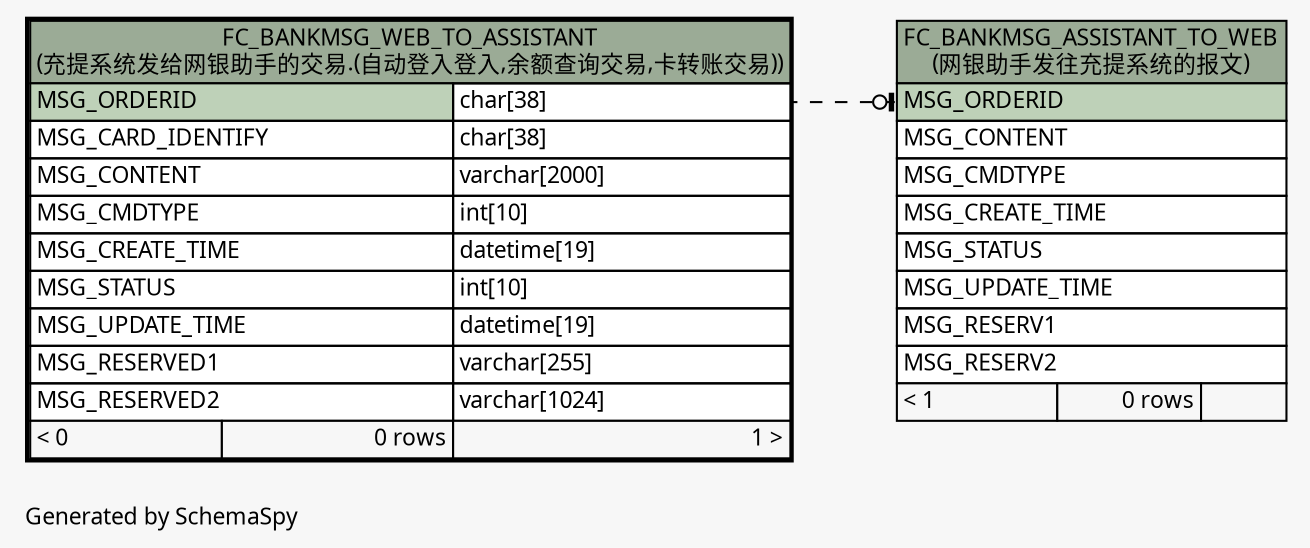 // dot 2.26.0 on Linux 2.6.32-504.3.3.el6.x86_64
// SchemaSpy rev Unknown
digraph "impliedTwoDegreesRelationshipsDiagram" {
  graph [
    rankdir="RL"
    bgcolor="#f7f7f7"
    label="\nGenerated by SchemaSpy"
    labeljust="l"
    nodesep="0.18"
    ranksep="0.46"
    fontname="Microsoft YaHei"
    fontsize="11"
  ];
  node [
    fontname="Microsoft YaHei"
    fontsize="11"
    shape="plaintext"
  ];
  edge [
    arrowsize="0.8"
  ];
  "FC_BANKMSG_ASSISTANT_TO_WEB":"MSG_ORDERID":w -> "FC_BANKMSG_WEB_TO_ASSISTANT":"MSG_ORDERID.type":e [arrowhead=none dir=back arrowtail=teeodot style=dashed];
  "FC_BANKMSG_ASSISTANT_TO_WEB" [
    label=<
    <TABLE BORDER="0" CELLBORDER="1" CELLSPACING="0" BGCOLOR="#ffffff">
      <TR><TD COLSPAN="3" BGCOLOR="#9bab96" ALIGN="CENTER">FC_BANKMSG_ASSISTANT_TO_WEB<br/>(网银助手发往充提系统的报文)</TD></TR>
      <TR><TD PORT="MSG_ORDERID" COLSPAN="3" BGCOLOR="#bed1b8" ALIGN="LEFT">MSG_ORDERID</TD></TR>
      <TR><TD PORT="MSG_CONTENT" COLSPAN="3" ALIGN="LEFT">MSG_CONTENT</TD></TR>
      <TR><TD PORT="MSG_CMDTYPE" COLSPAN="3" ALIGN="LEFT">MSG_CMDTYPE</TD></TR>
      <TR><TD PORT="MSG_CREATE_TIME" COLSPAN="3" ALIGN="LEFT">MSG_CREATE_TIME</TD></TR>
      <TR><TD PORT="MSG_STATUS" COLSPAN="3" ALIGN="LEFT">MSG_STATUS</TD></TR>
      <TR><TD PORT="MSG_UPDATE_TIME" COLSPAN="3" ALIGN="LEFT">MSG_UPDATE_TIME</TD></TR>
      <TR><TD PORT="MSG_RESERV1" COLSPAN="3" ALIGN="LEFT">MSG_RESERV1</TD></TR>
      <TR><TD PORT="MSG_RESERV2" COLSPAN="3" ALIGN="LEFT">MSG_RESERV2</TD></TR>
      <TR><TD ALIGN="LEFT" BGCOLOR="#f7f7f7">&lt; 1</TD><TD ALIGN="RIGHT" BGCOLOR="#f7f7f7">0 rows</TD><TD ALIGN="RIGHT" BGCOLOR="#f7f7f7">  </TD></TR>
    </TABLE>>
    URL="FC_BANKMSG_ASSISTANT_TO_WEB.html"
    tooltip="FC_BANKMSG_ASSISTANT_TO_WEB"
  ];
  "FC_BANKMSG_WEB_TO_ASSISTANT" [
    label=<
    <TABLE BORDER="2" CELLBORDER="1" CELLSPACING="0" BGCOLOR="#ffffff">
      <TR><TD COLSPAN="3" BGCOLOR="#9bab96" ALIGN="CENTER">FC_BANKMSG_WEB_TO_ASSISTANT<br/>(充提系统发给网银助手的交易.(自动登入登入,余额查询交易,卡转账交易))</TD></TR>
      <TR><TD PORT="MSG_ORDERID" COLSPAN="2" BGCOLOR="#bed1b8" ALIGN="LEFT">MSG_ORDERID</TD><TD PORT="MSG_ORDERID.type" ALIGN="LEFT">char[38]</TD></TR>
      <TR><TD PORT="MSG_CARD_IDENTIFY" COLSPAN="2" ALIGN="LEFT">MSG_CARD_IDENTIFY</TD><TD PORT="MSG_CARD_IDENTIFY.type" ALIGN="LEFT">char[38]</TD></TR>
      <TR><TD PORT="MSG_CONTENT" COLSPAN="2" ALIGN="LEFT">MSG_CONTENT</TD><TD PORT="MSG_CONTENT.type" ALIGN="LEFT">varchar[2000]</TD></TR>
      <TR><TD PORT="MSG_CMDTYPE" COLSPAN="2" ALIGN="LEFT">MSG_CMDTYPE</TD><TD PORT="MSG_CMDTYPE.type" ALIGN="LEFT">int[10]</TD></TR>
      <TR><TD PORT="MSG_CREATE_TIME" COLSPAN="2" ALIGN="LEFT">MSG_CREATE_TIME</TD><TD PORT="MSG_CREATE_TIME.type" ALIGN="LEFT">datetime[19]</TD></TR>
      <TR><TD PORT="MSG_STATUS" COLSPAN="2" ALIGN="LEFT">MSG_STATUS</TD><TD PORT="MSG_STATUS.type" ALIGN="LEFT">int[10]</TD></TR>
      <TR><TD PORT="MSG_UPDATE_TIME" COLSPAN="2" ALIGN="LEFT">MSG_UPDATE_TIME</TD><TD PORT="MSG_UPDATE_TIME.type" ALIGN="LEFT">datetime[19]</TD></TR>
      <TR><TD PORT="MSG_RESERVED1" COLSPAN="2" ALIGN="LEFT">MSG_RESERVED1</TD><TD PORT="MSG_RESERVED1.type" ALIGN="LEFT">varchar[255]</TD></TR>
      <TR><TD PORT="MSG_RESERVED2" COLSPAN="2" ALIGN="LEFT">MSG_RESERVED2</TD><TD PORT="MSG_RESERVED2.type" ALIGN="LEFT">varchar[1024]</TD></TR>
      <TR><TD ALIGN="LEFT" BGCOLOR="#f7f7f7">&lt; 0</TD><TD ALIGN="RIGHT" BGCOLOR="#f7f7f7">0 rows</TD><TD ALIGN="RIGHT" BGCOLOR="#f7f7f7">1 &gt;</TD></TR>
    </TABLE>>
    URL="FC_BANKMSG_WEB_TO_ASSISTANT.html"
    tooltip="FC_BANKMSG_WEB_TO_ASSISTANT"
  ];
}
